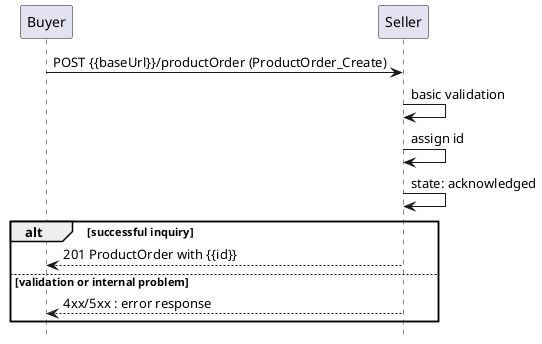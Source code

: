 @startuml

hide footbox

participant Buyer
participant Seller

Buyer -> Seller : POST {{baseUrl}}/productOrder (ProductOrder_Create)

Seller -> Seller : basic validation
Seller -> Seller : assign id
Seller -> Seller : state: acknowledged
alt successful inquiry
    Buyer <-- Seller : 201 ProductOrder with {{id}}
else validation or internal problem
    Buyer <-- Seller: 4xx/5xx : error response
end
@enduml